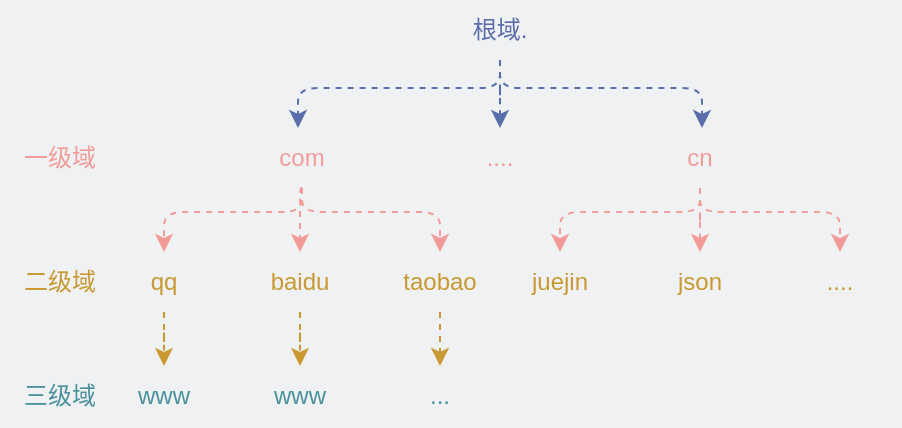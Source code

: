 <mxfile version="20.4.0" type="github"><diagram id="jk84KoCiqGRbvonOO5nR" name="Page-1"><mxGraphModel dx="742" dy="635" grid="0" gridSize="10" guides="1" tooltips="1" connect="1" arrows="1" fold="1" page="1" pageScale="1" pageWidth="500" pageHeight="229" background="#EFF1F3" math="0" shadow="0"><root><mxCell id="0"/><mxCell id="1" parent="0"/><mxCell id="LeAYl3xAmAiYLxpVHLpF-14" style="edgeStyle=orthogonalEdgeStyle;rounded=1;orthogonalLoop=1;jettySize=auto;html=1;exitX=0.5;exitY=1;exitDx=0;exitDy=0;dashed=1;strokeColor=#5A6EAB;fontColor=#5A6EAB;" edge="1" parent="1" source="LeAYl3xAmAiYLxpVHLpF-2" target="LeAYl3xAmAiYLxpVHLpF-3"><mxGeometry relative="1" as="geometry"><Array as="points"><mxPoint x="275" y="-192"/><mxPoint x="275" y="-178"/><mxPoint x="174" y="-178"/></Array></mxGeometry></mxCell><mxCell id="LeAYl3xAmAiYLxpVHLpF-16" style="edgeStyle=orthogonalEdgeStyle;rounded=1;orthogonalLoop=1;jettySize=auto;html=1;exitX=0.5;exitY=1;exitDx=0;exitDy=0;dashed=1;strokeColor=#5A6EAB;fontColor=#5A6EAB;" edge="1" parent="1" source="LeAYl3xAmAiYLxpVHLpF-2" target="LeAYl3xAmAiYLxpVHLpF-4"><mxGeometry relative="1" as="geometry"><Array as="points"><mxPoint x="275" y="-192"/><mxPoint x="275" y="-178"/><mxPoint x="376" y="-178"/></Array></mxGeometry></mxCell><mxCell id="LeAYl3xAmAiYLxpVHLpF-28" style="edgeStyle=orthogonalEdgeStyle;rounded=1;orthogonalLoop=1;jettySize=auto;html=1;exitX=0.5;exitY=1;exitDx=0;exitDy=0;dashed=1;strokeColor=#5A6EAB;strokeWidth=1;fontColor=#F19C99;" edge="1" parent="1" source="LeAYl3xAmAiYLxpVHLpF-2" target="LeAYl3xAmAiYLxpVHLpF-5"><mxGeometry relative="1" as="geometry"/></mxCell><mxCell id="LeAYl3xAmAiYLxpVHLpF-2" value="&lt;font color=&quot;#5a6eab&quot;&gt;根域.&lt;/font&gt;" style="text;html=1;strokeColor=none;fillColor=none;align=center;verticalAlign=middle;whiteSpace=wrap;rounded=0;" vertex="1" parent="1"><mxGeometry x="245" y="-222" width="60" height="30" as="geometry"/></mxCell><mxCell id="LeAYl3xAmAiYLxpVHLpF-11" style="edgeStyle=orthogonalEdgeStyle;rounded=1;orthogonalLoop=1;jettySize=auto;html=1;exitX=0.5;exitY=1;exitDx=0;exitDy=0;fontColor=#5A6EAB;strokeColor=#F19C99;dashed=1;" edge="1" parent="1" source="LeAYl3xAmAiYLxpVHLpF-3" target="LeAYl3xAmAiYLxpVHLpF-6"><mxGeometry relative="1" as="geometry"><Array as="points"><mxPoint x="176" y="-116"/><mxPoint x="107" y="-116"/></Array></mxGeometry></mxCell><mxCell id="LeAYl3xAmAiYLxpVHLpF-12" style="edgeStyle=orthogonalEdgeStyle;rounded=1;orthogonalLoop=1;jettySize=auto;html=1;exitX=0.5;exitY=1;exitDx=0;exitDy=0;entryX=0.5;entryY=0;entryDx=0;entryDy=0;dashed=1;strokeColor=#F19C99;fontColor=#5A6EAB;" edge="1" parent="1" source="LeAYl3xAmAiYLxpVHLpF-3" target="LeAYl3xAmAiYLxpVHLpF-8"><mxGeometry relative="1" as="geometry"/></mxCell><mxCell id="LeAYl3xAmAiYLxpVHLpF-13" style="edgeStyle=orthogonalEdgeStyle;rounded=1;orthogonalLoop=1;jettySize=auto;html=1;exitX=0.5;exitY=1;exitDx=0;exitDy=0;dashed=1;strokeColor=#F19C99;fontColor=#5A6EAB;" edge="1" parent="1" source="LeAYl3xAmAiYLxpVHLpF-3" target="LeAYl3xAmAiYLxpVHLpF-7"><mxGeometry relative="1" as="geometry"><Array as="points"><mxPoint x="176" y="-116"/><mxPoint x="245" y="-116"/></Array></mxGeometry></mxCell><mxCell id="LeAYl3xAmAiYLxpVHLpF-3" value="com" style="text;html=1;strokeColor=none;fillColor=none;align=center;verticalAlign=middle;whiteSpace=wrap;rounded=0;fontColor=#F19C99;" vertex="1" parent="1"><mxGeometry x="146" y="-158" width="60" height="30" as="geometry"/></mxCell><mxCell id="LeAYl3xAmAiYLxpVHLpF-18" style="edgeStyle=orthogonalEdgeStyle;rounded=1;orthogonalLoop=1;jettySize=auto;html=1;exitX=0.5;exitY=1;exitDx=0;exitDy=0;dashed=1;strokeColor=#F19C99;fontColor=#5A6EAB;" edge="1" parent="1" source="LeAYl3xAmAiYLxpVHLpF-4" target="LeAYl3xAmAiYLxpVHLpF-9"><mxGeometry relative="1" as="geometry"><Array as="points"><mxPoint x="375" y="-116"/><mxPoint x="305" y="-116"/></Array></mxGeometry></mxCell><mxCell id="LeAYl3xAmAiYLxpVHLpF-19" style="edgeStyle=orthogonalEdgeStyle;rounded=1;orthogonalLoop=1;jettySize=auto;html=1;exitX=0.5;exitY=1;exitDx=0;exitDy=0;dashed=1;strokeColor=#F19C99;fontColor=#5A6EAB;" edge="1" parent="1" source="LeAYl3xAmAiYLxpVHLpF-4" target="LeAYl3xAmAiYLxpVHLpF-10"><mxGeometry relative="1" as="geometry"/></mxCell><mxCell id="LeAYl3xAmAiYLxpVHLpF-20" style="edgeStyle=orthogonalEdgeStyle;rounded=1;orthogonalLoop=1;jettySize=auto;html=1;exitX=0.5;exitY=1;exitDx=0;exitDy=0;entryX=0.5;entryY=0;entryDx=0;entryDy=0;dashed=1;strokeColor=#F19C99;fontColor=#5A6EAB;" edge="1" parent="1" source="LeAYl3xAmAiYLxpVHLpF-4" target="LeAYl3xAmAiYLxpVHLpF-17"><mxGeometry relative="1" as="geometry"><Array as="points"><mxPoint x="375" y="-116"/><mxPoint x="445" y="-116"/></Array></mxGeometry></mxCell><mxCell id="LeAYl3xAmAiYLxpVHLpF-4" value="cn" style="text;html=1;strokeColor=none;fillColor=none;align=center;verticalAlign=middle;whiteSpace=wrap;rounded=0;fontColor=#F19C99;" vertex="1" parent="1"><mxGeometry x="345" y="-158" width="60" height="30" as="geometry"/></mxCell><mxCell id="LeAYl3xAmAiYLxpVHLpF-5" value="...." style="text;html=1;strokeColor=none;fillColor=none;align=center;verticalAlign=middle;whiteSpace=wrap;rounded=0;fontColor=#F19C99;" vertex="1" parent="1"><mxGeometry x="245" y="-158" width="60" height="30" as="geometry"/></mxCell><mxCell id="LeAYl3xAmAiYLxpVHLpF-24" style="edgeStyle=orthogonalEdgeStyle;rounded=1;orthogonalLoop=1;jettySize=auto;html=1;exitX=0.5;exitY=1;exitDx=0;exitDy=0;dashed=1;strokeColor=#C89932;fontColor=#C89932;" edge="1" parent="1" source="LeAYl3xAmAiYLxpVHLpF-6" target="LeAYl3xAmAiYLxpVHLpF-22"><mxGeometry relative="1" as="geometry"/></mxCell><mxCell id="LeAYl3xAmAiYLxpVHLpF-6" value="qq" style="text;html=1;strokeColor=none;fillColor=none;align=center;verticalAlign=middle;whiteSpace=wrap;rounded=0;fontColor=#C89932;" vertex="1" parent="1"><mxGeometry x="77" y="-96" width="60" height="30" as="geometry"/></mxCell><mxCell id="LeAYl3xAmAiYLxpVHLpF-27" style="edgeStyle=orthogonalEdgeStyle;rounded=1;orthogonalLoop=1;jettySize=auto;html=1;exitX=0.5;exitY=1;exitDx=0;exitDy=0;entryX=0.5;entryY=0;entryDx=0;entryDy=0;dashed=1;strokeColor=#C89932;fontColor=#C89932;" edge="1" parent="1" source="LeAYl3xAmAiYLxpVHLpF-7" target="LeAYl3xAmAiYLxpVHLpF-26"><mxGeometry relative="1" as="geometry"/></mxCell><mxCell id="LeAYl3xAmAiYLxpVHLpF-7" value="taobao" style="text;html=1;strokeColor=none;fillColor=none;align=center;verticalAlign=middle;whiteSpace=wrap;rounded=0;fontColor=#C89932;" vertex="1" parent="1"><mxGeometry x="215" y="-96" width="60" height="30" as="geometry"/></mxCell><mxCell id="LeAYl3xAmAiYLxpVHLpF-25" style="edgeStyle=orthogonalEdgeStyle;rounded=1;orthogonalLoop=1;jettySize=auto;html=1;exitX=0.5;exitY=1;exitDx=0;exitDy=0;dashed=1;strokeColor=#C89932;fontColor=#C89932;" edge="1" parent="1" source="LeAYl3xAmAiYLxpVHLpF-8" target="LeAYl3xAmAiYLxpVHLpF-23"><mxGeometry relative="1" as="geometry"/></mxCell><mxCell id="LeAYl3xAmAiYLxpVHLpF-8" value="baidu" style="text;html=1;strokeColor=none;fillColor=none;align=center;verticalAlign=middle;whiteSpace=wrap;rounded=0;fontColor=#C89932;" vertex="1" parent="1"><mxGeometry x="145" y="-96" width="60" height="30" as="geometry"/></mxCell><mxCell id="LeAYl3xAmAiYLxpVHLpF-9" value="juejin" style="text;html=1;strokeColor=none;fillColor=none;align=center;verticalAlign=middle;whiteSpace=wrap;rounded=0;fontColor=#C89932;" vertex="1" parent="1"><mxGeometry x="275" y="-96" width="60" height="30" as="geometry"/></mxCell><mxCell id="LeAYl3xAmAiYLxpVHLpF-10" value="json" style="text;html=1;strokeColor=none;fillColor=none;align=center;verticalAlign=middle;whiteSpace=wrap;rounded=0;fontColor=#C89932;" vertex="1" parent="1"><mxGeometry x="345" y="-96" width="60" height="30" as="geometry"/></mxCell><mxCell id="LeAYl3xAmAiYLxpVHLpF-17" value="...." style="text;html=1;strokeColor=none;fillColor=none;align=center;verticalAlign=middle;whiteSpace=wrap;rounded=0;fontColor=#C89932;" vertex="1" parent="1"><mxGeometry x="415" y="-96" width="60" height="30" as="geometry"/></mxCell><mxCell id="LeAYl3xAmAiYLxpVHLpF-22" value="www" style="text;html=1;strokeColor=none;fillColor=none;align=center;verticalAlign=middle;whiteSpace=wrap;rounded=0;fontColor=#4A919B;" vertex="1" parent="1"><mxGeometry x="77" y="-39" width="60" height="30" as="geometry"/></mxCell><mxCell id="LeAYl3xAmAiYLxpVHLpF-23" value="www" style="text;html=1;strokeColor=none;fillColor=none;align=center;verticalAlign=middle;whiteSpace=wrap;rounded=0;fontColor=#4A919B;" vertex="1" parent="1"><mxGeometry x="145" y="-39" width="60" height="30" as="geometry"/></mxCell><mxCell id="LeAYl3xAmAiYLxpVHLpF-26" value="..." style="text;html=1;strokeColor=none;fillColor=none;align=center;verticalAlign=middle;whiteSpace=wrap;rounded=0;fontColor=#4A919B;" vertex="1" parent="1"><mxGeometry x="215" y="-39" width="60" height="30" as="geometry"/></mxCell><mxCell id="LeAYl3xAmAiYLxpVHLpF-29" value="&lt;font color=&quot;#f19c99&quot;&gt;一级域&lt;/font&gt;" style="text;html=1;strokeColor=none;fillColor=none;align=center;verticalAlign=middle;whiteSpace=wrap;rounded=0;" vertex="1" parent="1"><mxGeometry x="25" y="-158" width="60" height="30" as="geometry"/></mxCell><mxCell id="LeAYl3xAmAiYLxpVHLpF-30" value="&lt;font color=&quot;#c89932&quot;&gt;二级域&lt;/font&gt;" style="text;html=1;strokeColor=none;fillColor=none;align=center;verticalAlign=middle;whiteSpace=wrap;rounded=0;" vertex="1" parent="1"><mxGeometry x="25" y="-96" width="60" height="30" as="geometry"/></mxCell><mxCell id="LeAYl3xAmAiYLxpVHLpF-31" value="&lt;font color=&quot;#4a919b&quot;&gt;三级域&lt;/font&gt;" style="text;html=1;strokeColor=none;fillColor=none;align=center;verticalAlign=middle;whiteSpace=wrap;rounded=0;" vertex="1" parent="1"><mxGeometry x="25" y="-39" width="60" height="30" as="geometry"/></mxCell></root></mxGraphModel></diagram></mxfile>